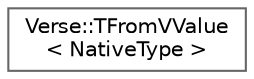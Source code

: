 digraph "Graphical Class Hierarchy"
{
 // INTERACTIVE_SVG=YES
 // LATEX_PDF_SIZE
  bgcolor="transparent";
  edge [fontname=Helvetica,fontsize=10,labelfontname=Helvetica,labelfontsize=10];
  node [fontname=Helvetica,fontsize=10,shape=box,height=0.2,width=0.4];
  rankdir="LR";
  Node0 [id="Node000000",label="Verse::TFromVValue\l\< NativeType \>",height=0.2,width=0.4,color="grey40", fillcolor="white", style="filled",URL="$d1/d22/structVerse_1_1TFromVValue_3_01NativeType_01_4.html",tooltip=" "];
}
